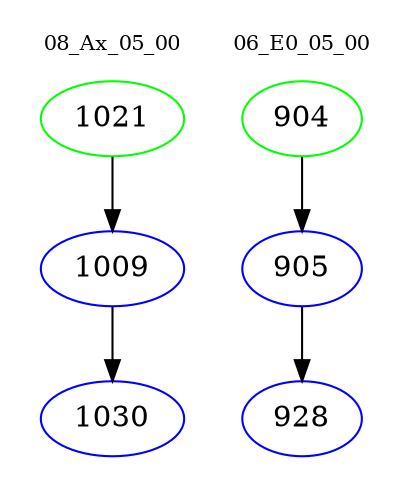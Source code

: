 digraph{
subgraph cluster_0 {
color = white
label = "08_Ax_05_00";
fontsize=10;
T0_1021 [label="1021", color="green"]
T0_1021 -> T0_1009 [color="black"]
T0_1009 [label="1009", color="blue"]
T0_1009 -> T0_1030 [color="black"]
T0_1030 [label="1030", color="blue"]
}
subgraph cluster_1 {
color = white
label = "06_E0_05_00";
fontsize=10;
T1_904 [label="904", color="green"]
T1_904 -> T1_905 [color="black"]
T1_905 [label="905", color="blue"]
T1_905 -> T1_928 [color="black"]
T1_928 [label="928", color="blue"]
}
}
